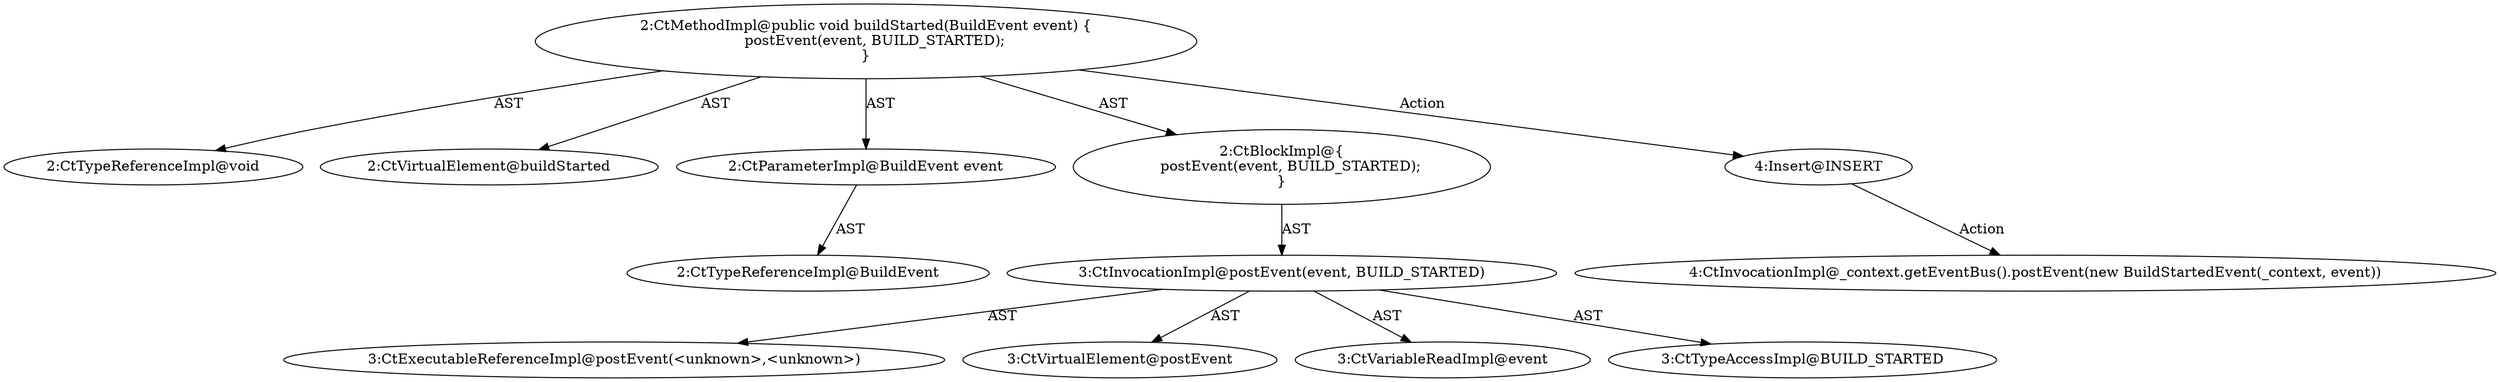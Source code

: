 digraph "buildStarted#?,BuildEvent" {
0 [label="2:CtTypeReferenceImpl@void" shape=ellipse]
1 [label="2:CtVirtualElement@buildStarted" shape=ellipse]
2 [label="2:CtParameterImpl@BuildEvent event" shape=ellipse]
3 [label="2:CtTypeReferenceImpl@BuildEvent" shape=ellipse]
4 [label="3:CtExecutableReferenceImpl@postEvent(<unknown>,<unknown>)" shape=ellipse]
5 [label="3:CtVirtualElement@postEvent" shape=ellipse]
6 [label="3:CtVariableReadImpl@event" shape=ellipse]
7 [label="3:CtTypeAccessImpl@BUILD_STARTED" shape=ellipse]
8 [label="3:CtInvocationImpl@postEvent(event, BUILD_STARTED)" shape=ellipse]
9 [label="2:CtBlockImpl@\{
    postEvent(event, BUILD_STARTED);
\}" shape=ellipse]
10 [label="2:CtMethodImpl@public void buildStarted(BuildEvent event) \{
    postEvent(event, BUILD_STARTED);
\}" shape=ellipse]
11 [label="4:Insert@INSERT" shape=ellipse]
12 [label="4:CtInvocationImpl@_context.getEventBus().postEvent(new BuildStartedEvent(_context, event))" shape=ellipse]
2 -> 3 [label="AST"];
8 -> 5 [label="AST"];
8 -> 4 [label="AST"];
8 -> 6 [label="AST"];
8 -> 7 [label="AST"];
9 -> 8 [label="AST"];
10 -> 1 [label="AST"];
10 -> 0 [label="AST"];
10 -> 2 [label="AST"];
10 -> 9 [label="AST"];
10 -> 11 [label="Action"];
11 -> 12 [label="Action"];
}